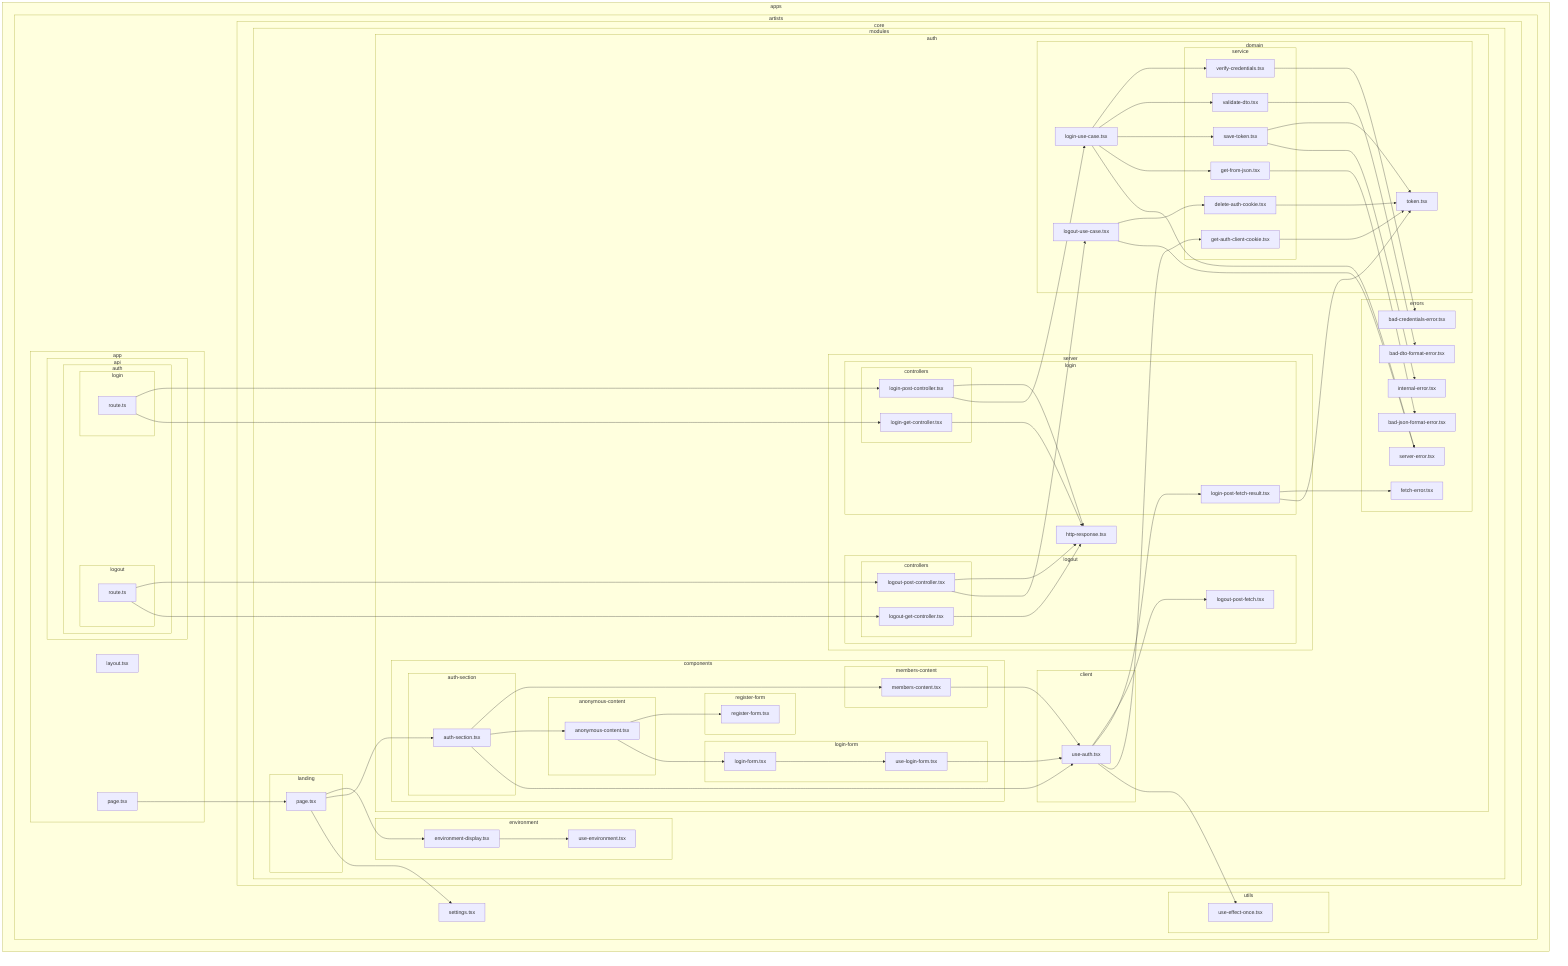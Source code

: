 flowchart LR

subgraph 0["apps"]
subgraph 1["artists"]
subgraph 2["app"]
subgraph 3["api"]
subgraph 4["auth"]
subgraph 5["login"]
6["route.ts"]
end
subgraph U["logout"]
V["route.ts"]
end
end
end
12["layout.tsx"]
13["page.tsx"]
end
subgraph 7["core"]
subgraph 8["modules"]
subgraph 9["auth"]
subgraph A["server"]
subgraph B["login"]
subgraph C["controllers"]
D["login-get-controller.tsx"]
F["login-post-controller.tsx"]
end
1F["login-post-fetch-result.tsx"]
end
E["http-response.tsx"]
subgraph W["logout"]
subgraph X["controllers"]
Y["logout-get-controller.tsx"]
Z["logout-post-controller.tsx"]
end
1H["logout-post-fetch.tsx"]
end
end
subgraph G["domain"]
H["login-use-case.tsx"]
subgraph K["service"]
L["get-from-json.tsx"]
N["save-token.tsx"]
Q["validate-dto.tsx"]
S["verify-credentials.tsx"]
11["delete-auth-cookie.tsx"]
1E["get-auth-client-cookie.tsx"]
end
P["token.tsx"]
10["logout-use-case.tsx"]
end
subgraph I["errors"]
J["server-error.tsx"]
M["bad-json-format-error.tsx"]
O["internal-error.tsx"]
R["bad-dto-format-error.tsx"]
T["bad-credentials-error.tsx"]
1G["fetch-error.tsx"]
end
subgraph 17["components"]
subgraph 18["auth-section"]
19["auth-section.tsx"]
end
subgraph 1I["anonymous-content"]
1J["anonymous-content.tsx"]
end
subgraph 1K["login-form"]
1L["login-form.tsx"]
1M["use-login-form.tsx"]
end
subgraph 1N["register-form"]
1O["register-form.tsx"]
end
subgraph 1P["members-content"]
1Q["members-content.tsx"]
end
end
subgraph 1A["client"]
1B["use-auth.tsx"]
end
end
subgraph 14["landing"]
15["page.tsx"]
end
subgraph 1R["environment"]
1S["environment-display.tsx"]
1T["use-environment.tsx"]
end
end
end
16["settings.tsx"]
subgraph 1C["utils"]
1D["use-effect-once.tsx"]
end
end
end
6-->D
6-->F
D-->E
F-->H
F-->E
H-->J
H-->L
H-->N
H-->Q
H-->S
L-->M
N-->O
N-->P
Q-->R
S-->T
V-->Y
V-->Z
Y-->E
Z-->10
Z-->E
10-->J
10-->11
11-->P
13-->15
15-->16
15-->19
15-->1S
19-->1B
19-->1J
19-->1Q
1B-->1D
1B-->1E
1B-->1F
1B-->1H
1E-->P
1F-->P
1F-->1G
1J-->1L
1J-->1O
1L-->1M
1M-->1B
1Q-->1B
1S-->1T
